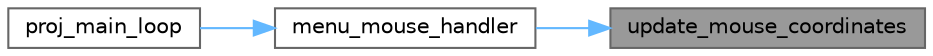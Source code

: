 digraph "update_mouse_coordinates"
{
 // LATEX_PDF_SIZE
  bgcolor="transparent";
  edge [fontname=Helvetica,fontsize=10,labelfontname=Helvetica,labelfontsize=10];
  node [fontname=Helvetica,fontsize=10,shape=box,height=0.2,width=0.4];
  rankdir="RL";
  Node1 [label="update_mouse_coordinates",height=0.2,width=0.4,color="gray40", fillcolor="grey60", style="filled", fontcolor="black",tooltip="Updates the mouse coordinates on the menu screen."];
  Node1 -> Node2 [dir="back",color="steelblue1",style="solid"];
  Node2 [label="menu_mouse_handler",height=0.2,width=0.4,color="grey40", fillcolor="white", style="filled",URL="$menu_8c.html#ad9df0e59e18acd09170f5b66cabf858a",tooltip="Handles mouse events on the menu screen."];
  Node2 -> Node3 [dir="back",color="steelblue1",style="solid"];
  Node3 [label="proj_main_loop",height=0.2,width=0.4,color="grey40", fillcolor="white", style="filled",URL="$proj_8c.html#a2a16f651eccbd248e1ad3b3b924b143b",tooltip=" "];
}
